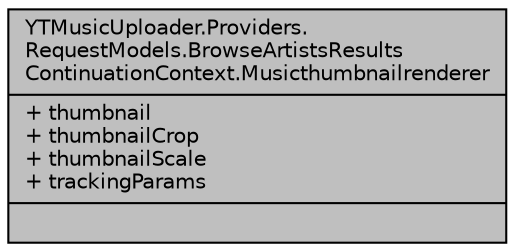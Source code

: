 digraph "YTMusicUploader.Providers.RequestModels.BrowseArtistsResultsContinuationContext.Musicthumbnailrenderer"
{
 // LATEX_PDF_SIZE
  edge [fontname="Helvetica",fontsize="10",labelfontname="Helvetica",labelfontsize="10"];
  node [fontname="Helvetica",fontsize="10",shape=record];
  Node1 [label="{YTMusicUploader.Providers.\lRequestModels.BrowseArtistsResults\lContinuationContext.Musicthumbnailrenderer\n|+ thumbnail\l+ thumbnailCrop\l+ thumbnailScale\l+ trackingParams\l|}",height=0.2,width=0.4,color="black", fillcolor="grey75", style="filled", fontcolor="black",tooltip=" "];
}

